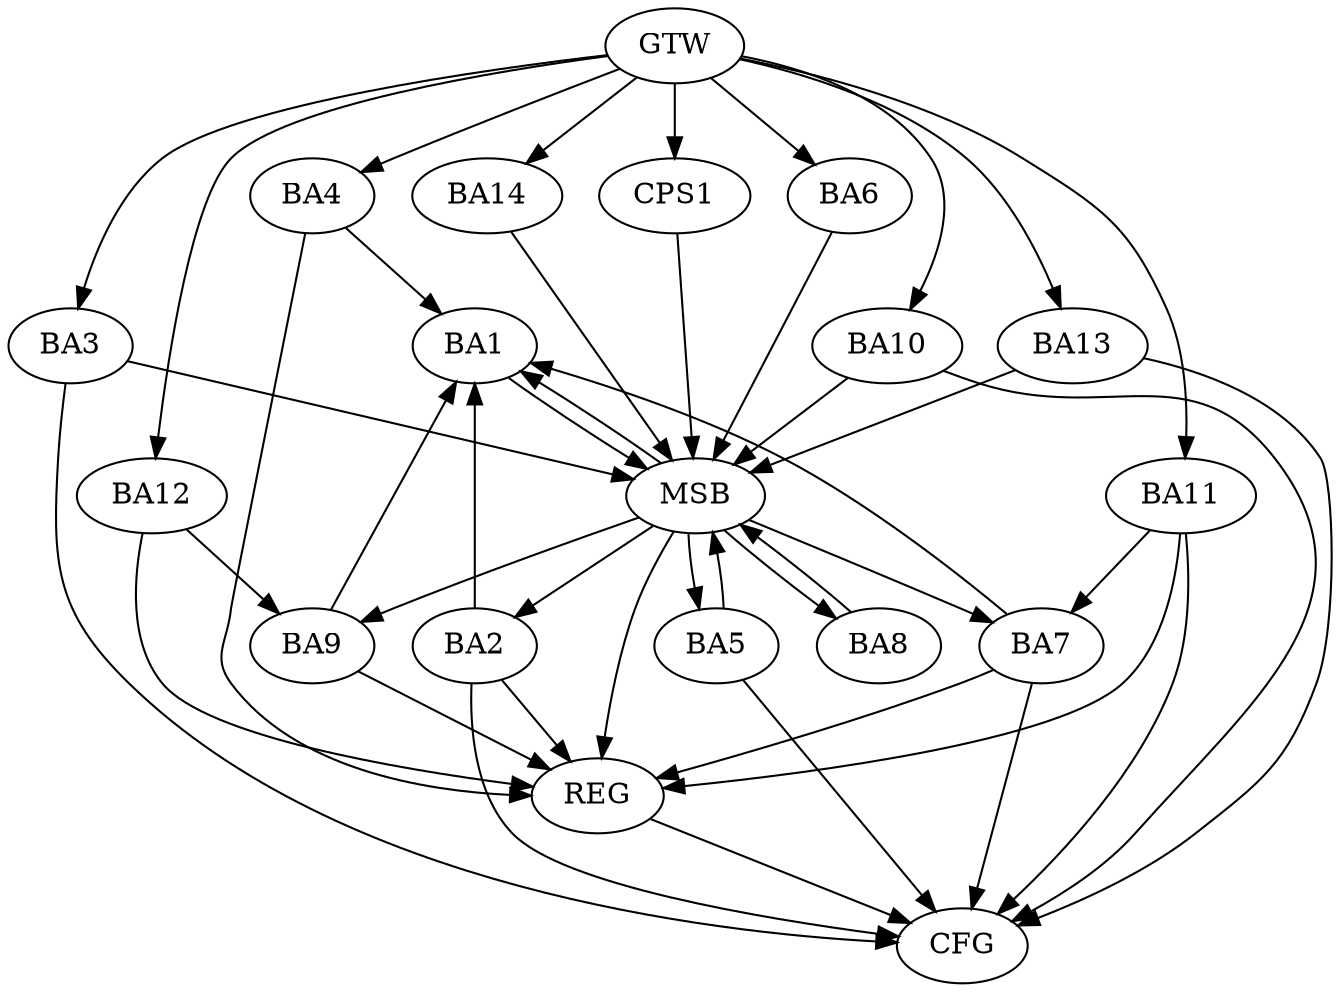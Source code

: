 strict digraph G {
  BA1 [ label="BA1" ];
  BA2 [ label="BA2" ];
  BA3 [ label="BA3" ];
  BA4 [ label="BA4" ];
  BA5 [ label="BA5" ];
  BA6 [ label="BA6" ];
  BA7 [ label="BA7" ];
  BA8 [ label="BA8" ];
  BA9 [ label="BA9" ];
  BA10 [ label="BA10" ];
  BA11 [ label="BA11" ];
  BA12 [ label="BA12" ];
  BA13 [ label="BA13" ];
  BA14 [ label="BA14" ];
  CPS1 [ label="CPS1" ];
  GTW [ label="GTW" ];
  REG [ label="REG" ];
  MSB [ label="MSB" ];
  CFG [ label="CFG" ];
  BA2 -> BA1;
  BA4 -> BA1;
  BA7 -> BA1;
  BA9 -> BA1;
  BA11 -> BA7;
  BA12 -> BA9;
  GTW -> BA3;
  GTW -> BA4;
  GTW -> BA6;
  GTW -> BA10;
  GTW -> BA11;
  GTW -> BA12;
  GTW -> BA13;
  GTW -> BA14;
  GTW -> CPS1;
  BA2 -> REG;
  BA4 -> REG;
  BA7 -> REG;
  BA9 -> REG;
  BA11 -> REG;
  BA12 -> REG;
  BA1 -> MSB;
  MSB -> BA2;
  MSB -> REG;
  BA3 -> MSB;
  MSB -> BA1;
  BA5 -> MSB;
  BA6 -> MSB;
  BA8 -> MSB;
  MSB -> BA5;
  BA10 -> MSB;
  MSB -> BA8;
  BA13 -> MSB;
  MSB -> BA7;
  BA14 -> MSB;
  CPS1 -> MSB;
  MSB -> BA9;
  BA7 -> CFG;
  BA13 -> CFG;
  BA10 -> CFG;
  BA2 -> CFG;
  BA5 -> CFG;
  BA3 -> CFG;
  BA11 -> CFG;
  REG -> CFG;
}
